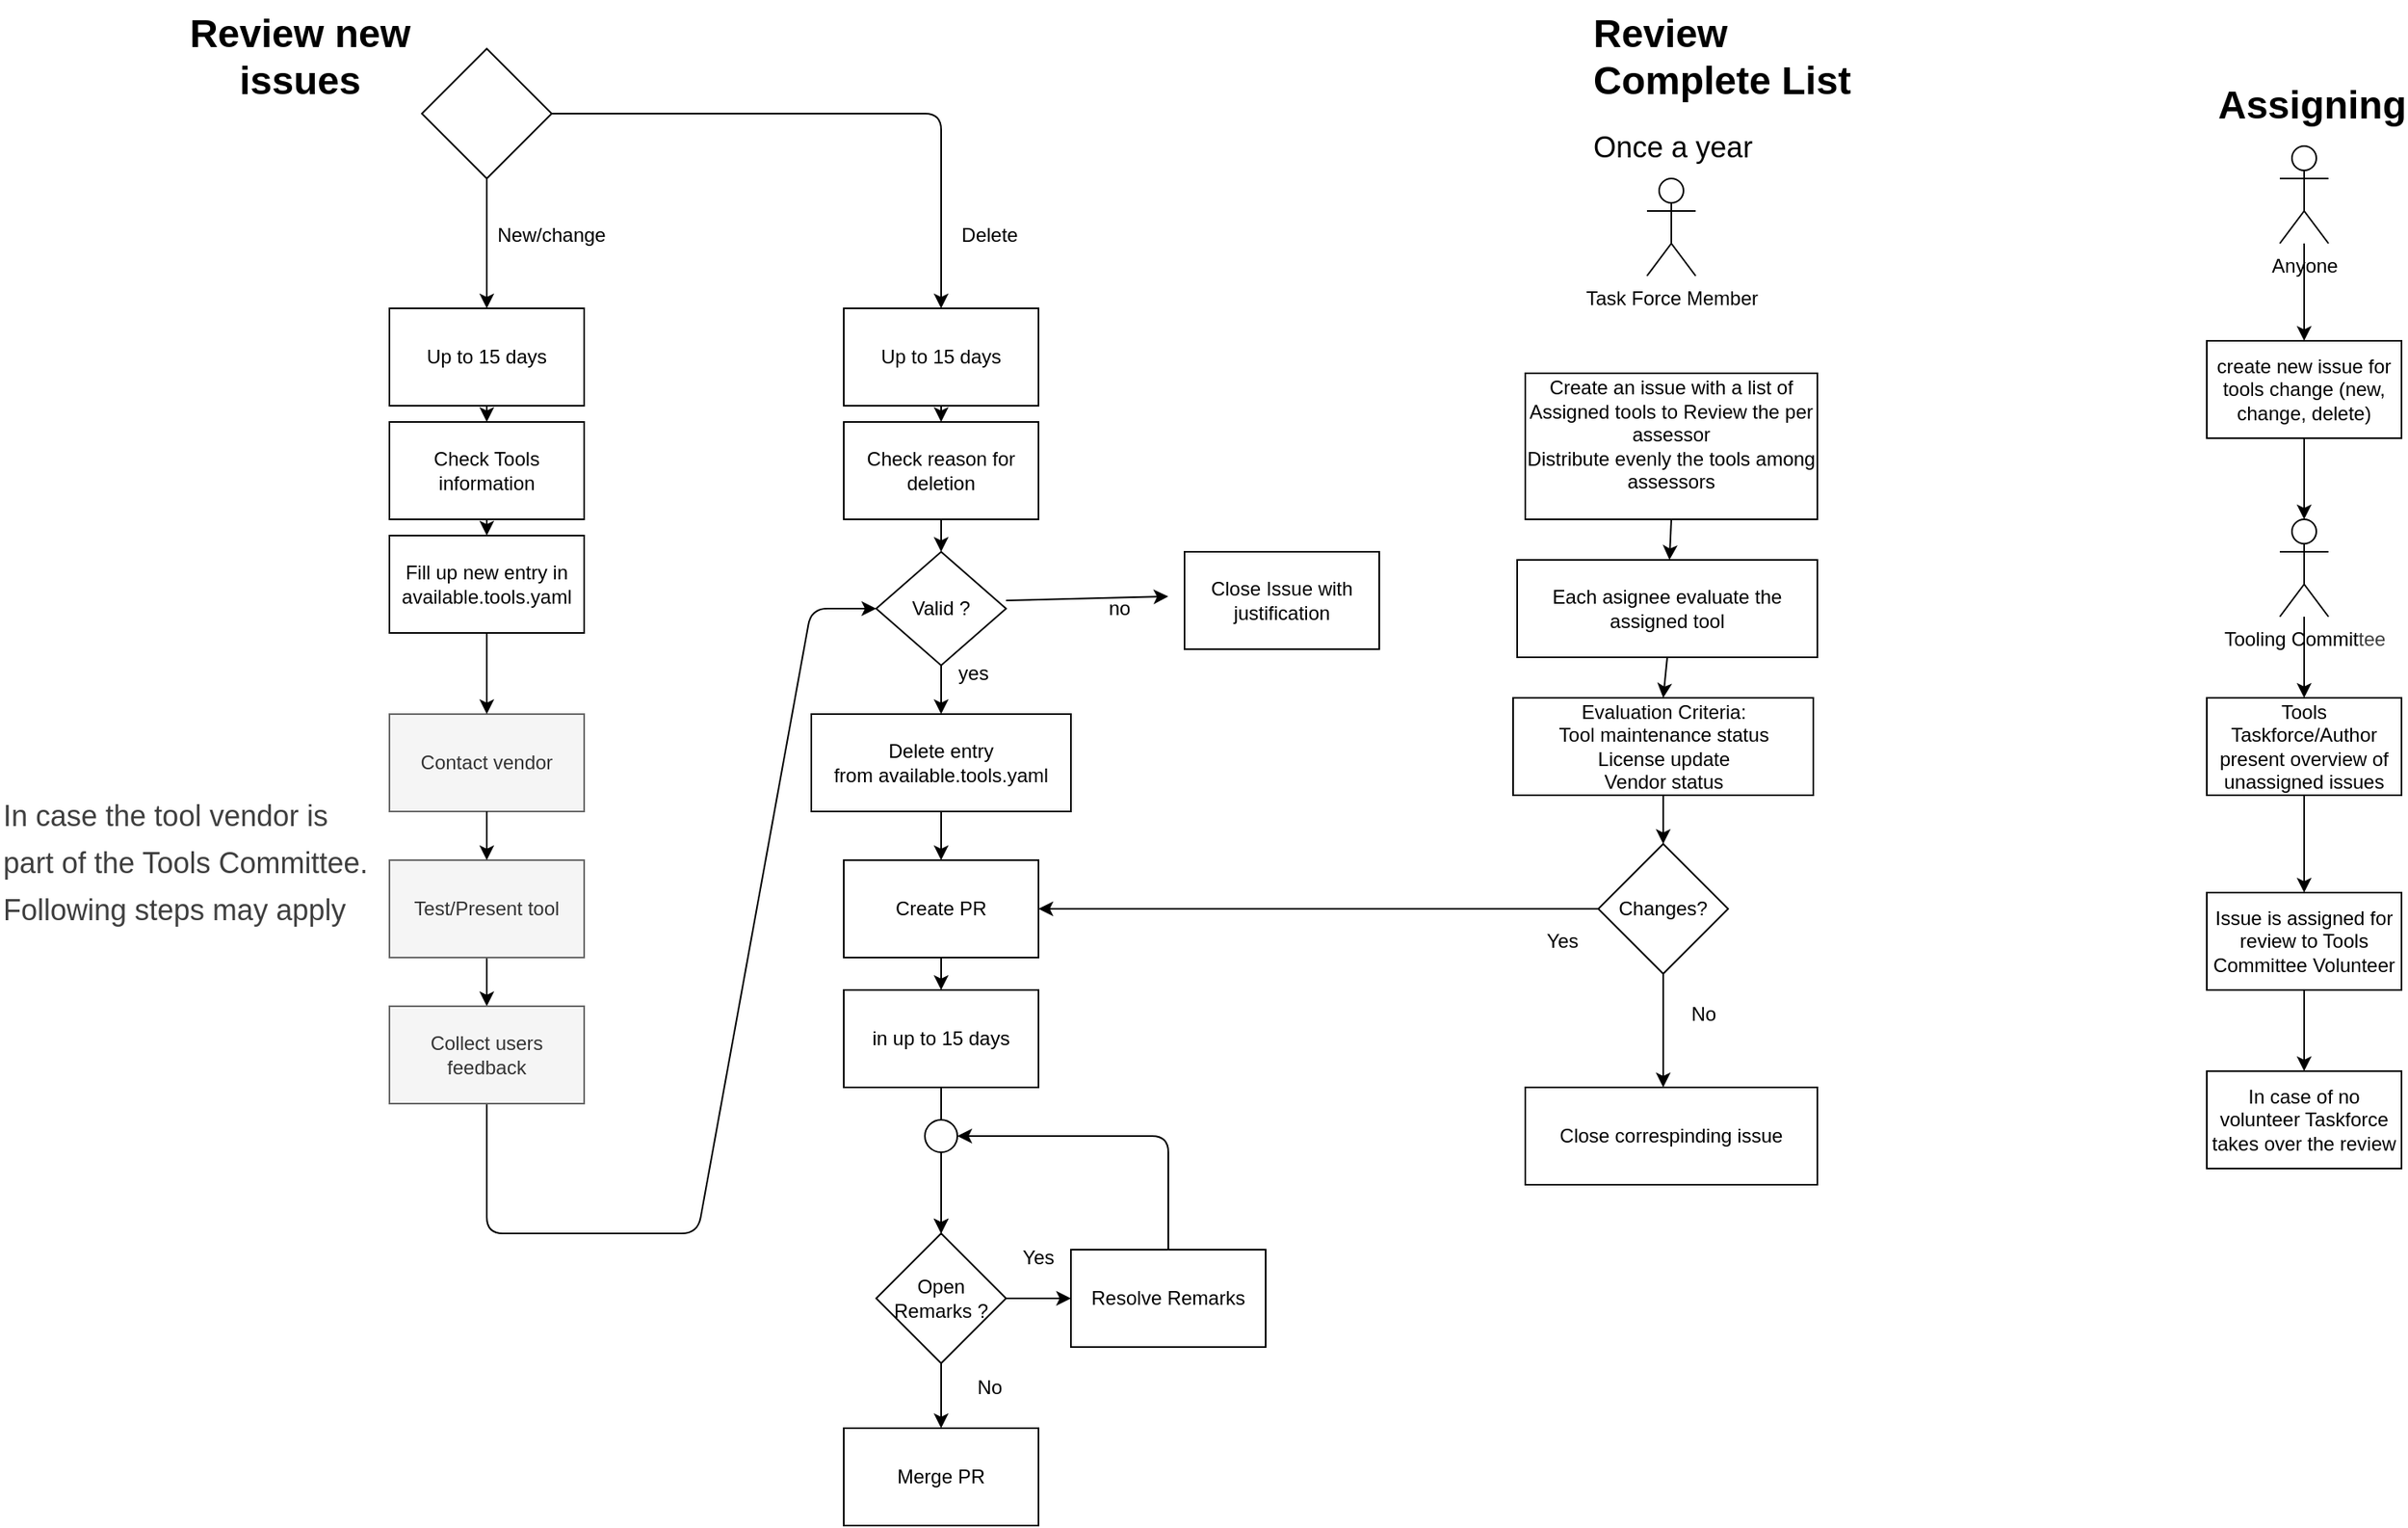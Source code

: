 <mxfile>
    <diagram id="71cKhoaIiyQq-HwKv9LM" name="Page-1">
        <mxGraphModel dx="1811" dy="1124" grid="1" gridSize="10" guides="1" tooltips="1" connect="1" arrows="1" fold="1" page="1" pageScale="1" pageWidth="850" pageHeight="1100" math="0" shadow="0">
            <root>
                <mxCell id="0"/>
                <mxCell id="1" parent="0"/>
                <mxCell id="2" value="create new issue for tools change (new, change, delete)" style="rounded=0;whiteSpace=wrap;html=1;" parent="1" vertex="1">
                    <mxGeometry x="1500" y="210" width="120" height="60" as="geometry"/>
                </mxCell>
                <mxCell id="4" value="" style="edgeStyle=none;html=1;" parent="1" source="3" target="2" edge="1">
                    <mxGeometry relative="1" as="geometry"/>
                </mxCell>
                <mxCell id="3" value="Anyone" style="shape=umlActor;verticalLabelPosition=bottom;verticalAlign=top;html=1;outlineConnect=0;" parent="1" vertex="1">
                    <mxGeometry x="1545" y="90" width="30" height="60" as="geometry"/>
                </mxCell>
                <mxCell id="5" value="Tooling Commit&lt;span style=&quot;color: rgb(63, 63, 63); background-color: transparent;&quot;&gt;tee&lt;/span&gt;" style="shape=umlActor;verticalLabelPosition=bottom;verticalAlign=top;html=1;outlineConnect=0;" parent="1" vertex="1">
                    <mxGeometry x="1545" y="320" width="30" height="60" as="geometry"/>
                </mxCell>
                <mxCell id="6" value="" style="endArrow=classic;html=1;exitX=0.5;exitY=1;exitDx=0;exitDy=0;" parent="1" source="2" target="5" edge="1">
                    <mxGeometry width="50" height="50" relative="1" as="geometry">
                        <mxPoint x="1670" y="280" as="sourcePoint"/>
                        <mxPoint x="1720" y="230" as="targetPoint"/>
                    </mxGeometry>
                </mxCell>
                <mxCell id="7" value="Tools Taskforce/Author present overview of unassigned issues" style="rounded=0;whiteSpace=wrap;html=1;" parent="1" vertex="1">
                    <mxGeometry x="1500" y="430" width="120" height="60" as="geometry"/>
                </mxCell>
                <mxCell id="8" value="" style="endArrow=classic;html=1;entryX=0.5;entryY=0;entryDx=0;entryDy=0;" parent="1" source="5" target="7" edge="1">
                    <mxGeometry width="50" height="50" relative="1" as="geometry">
                        <mxPoint x="1760" y="300" as="sourcePoint"/>
                        <mxPoint x="1810" y="250" as="targetPoint"/>
                    </mxGeometry>
                </mxCell>
                <mxCell id="9" value="Issue is assigned for review to Tools Committee Volunteer" style="rounded=0;whiteSpace=wrap;html=1;" parent="1" vertex="1">
                    <mxGeometry x="1500" y="550" width="120" height="60" as="geometry"/>
                </mxCell>
                <mxCell id="10" value="In case of no volunteer Taskforce takes over the review" style="rounded=0;whiteSpace=wrap;html=1;" parent="1" vertex="1">
                    <mxGeometry x="1500" y="660" width="120" height="60" as="geometry"/>
                </mxCell>
                <mxCell id="11" value="" style="endArrow=classic;html=1;exitX=0.5;exitY=1;exitDx=0;exitDy=0;entryX=0.5;entryY=0;entryDx=0;entryDy=0;" parent="1" source="7" target="9" edge="1">
                    <mxGeometry width="50" height="50" relative="1" as="geometry">
                        <mxPoint x="1480" y="580" as="sourcePoint"/>
                        <mxPoint x="1530" y="530" as="targetPoint"/>
                    </mxGeometry>
                </mxCell>
                <mxCell id="12" value="" style="endArrow=classic;html=1;entryX=0.5;entryY=0;entryDx=0;entryDy=0;exitX=0.5;exitY=1;exitDx=0;exitDy=0;" parent="1" source="9" target="10" edge="1">
                    <mxGeometry width="50" height="50" relative="1" as="geometry">
                        <mxPoint x="1480" y="580" as="sourcePoint"/>
                        <mxPoint x="1530" y="530" as="targetPoint"/>
                    </mxGeometry>
                </mxCell>
                <mxCell id="75" style="edgeStyle=none;html=1;exitX=0.5;exitY=1;exitDx=0;exitDy=0;" edge="1" parent="1" source="15" target="18">
                    <mxGeometry relative="1" as="geometry"/>
                </mxCell>
                <mxCell id="15" value="Check Tools information" style="rounded=0;whiteSpace=wrap;html=1;" parent="1" vertex="1">
                    <mxGeometry x="380" y="260" width="120" height="60" as="geometry"/>
                </mxCell>
                <mxCell id="16" value="&lt;font style=&quot;font-size: 24px;&quot;&gt;&lt;b&gt;Assigning&lt;/b&gt;&lt;/font&gt;" style="text;html=1;align=center;verticalAlign=middle;whiteSpace=wrap;rounded=0;" parent="1" vertex="1">
                    <mxGeometry x="1535" y="50" width="60" height="30" as="geometry"/>
                </mxCell>
                <mxCell id="17" value="&lt;font style=&quot;font-size: 24px;&quot;&gt;&lt;b style=&quot;&quot;&gt;Review new issues&lt;/b&gt;&lt;/font&gt;" style="text;html=1;align=center;verticalAlign=middle;whiteSpace=wrap;rounded=0;" parent="1" vertex="1">
                    <mxGeometry x="220" y="20" width="210" height="30" as="geometry"/>
                </mxCell>
                <mxCell id="18" value="Fill up new entry in available.tools.yaml" style="rounded=0;whiteSpace=wrap;html=1;" parent="1" vertex="1">
                    <mxGeometry x="380" y="330" width="120" height="60" as="geometry"/>
                </mxCell>
                <mxCell id="19" value="Contact vendor" style="rounded=0;whiteSpace=wrap;html=1;fillColor=#f5f5f5;fontColor=#333333;strokeColor=#666666;" parent="1" vertex="1">
                    <mxGeometry x="380" y="440" width="120" height="60" as="geometry"/>
                </mxCell>
                <mxCell id="81" style="edgeStyle=none;html=1;exitX=0.5;exitY=1;exitDx=0;exitDy=0;entryX=0.5;entryY=0;entryDx=0;entryDy=0;" edge="1" parent="1" source="20" target="21">
                    <mxGeometry relative="1" as="geometry"/>
                </mxCell>
                <mxCell id="20" value="Test/Present tool" style="rounded=0;whiteSpace=wrap;html=1;fillColor=#f5f5f5;fontColor=#333333;strokeColor=#666666;" parent="1" vertex="1">
                    <mxGeometry x="380" y="530" width="120" height="60" as="geometry"/>
                </mxCell>
                <mxCell id="78" style="edgeStyle=none;html=1;exitX=0.5;exitY=1;exitDx=0;exitDy=0;entryX=0;entryY=0.5;entryDx=0;entryDy=0;" edge="1" parent="1" source="21" target="36">
                    <mxGeometry relative="1" as="geometry">
                        <mxPoint x="595" y="730" as="targetPoint"/>
                        <mxPoint x="425" y="730" as="sourcePoint"/>
                        <Array as="points">
                            <mxPoint x="440" y="760"/>
                            <mxPoint x="570" y="760"/>
                            <mxPoint x="640" y="375"/>
                        </Array>
                    </mxGeometry>
                </mxCell>
                <mxCell id="21" value="Collect users feedback" style="rounded=0;whiteSpace=wrap;html=1;fillColor=#f5f5f5;fontColor=#333333;strokeColor=#666666;" parent="1" vertex="1">
                    <mxGeometry x="380" y="620" width="120" height="60" as="geometry"/>
                </mxCell>
                <mxCell id="74" style="edgeStyle=none;html=1;exitX=0.5;exitY=1;exitDx=0;exitDy=0;" edge="1" parent="1" source="23" target="15">
                    <mxGeometry relative="1" as="geometry"/>
                </mxCell>
                <mxCell id="23" value="Up to 15 days" style="rounded=0;whiteSpace=wrap;html=1;" parent="1" vertex="1">
                    <mxGeometry x="380" y="190" width="120" height="60" as="geometry"/>
                </mxCell>
                <mxCell id="24" value="" style="rhombus;whiteSpace=wrap;html=1;" parent="1" vertex="1">
                    <mxGeometry x="400" y="30" width="80" height="80" as="geometry"/>
                </mxCell>
                <mxCell id="25" value="" style="endArrow=classic;html=1;exitX=0.5;exitY=1;exitDx=0;exitDy=0;entryX=0.5;entryY=0;entryDx=0;entryDy=0;" parent="1" source="24" target="23" edge="1">
                    <mxGeometry width="50" height="50" relative="1" as="geometry">
                        <mxPoint x="510" y="230" as="sourcePoint"/>
                        <mxPoint x="600" y="130" as="targetPoint"/>
                    </mxGeometry>
                </mxCell>
                <mxCell id="26" value="New/change" style="text;html=1;align=center;verticalAlign=middle;whiteSpace=wrap;rounded=0;" parent="1" vertex="1">
                    <mxGeometry x="450" y="130" width="60" height="30" as="geometry"/>
                </mxCell>
                <mxCell id="27" value="Check reason for deletion" style="rounded=0;whiteSpace=wrap;html=1;" parent="1" vertex="1">
                    <mxGeometry x="660" y="260" width="120" height="60" as="geometry"/>
                </mxCell>
                <mxCell id="28" value="Close Issue with justification" style="rounded=0;whiteSpace=wrap;html=1;" parent="1" vertex="1">
                    <mxGeometry x="870" y="340" width="120" height="60" as="geometry"/>
                </mxCell>
                <mxCell id="29" value="Delete entry from&amp;nbsp;&lt;span style=&quot;color: rgb(0, 0, 0);&quot;&gt;available.tools.yaml&lt;/span&gt;" style="rounded=0;whiteSpace=wrap;html=1;" parent="1" vertex="1">
                    <mxGeometry x="640" y="440" width="160" height="60" as="geometry"/>
                </mxCell>
                <mxCell id="30" value="Create PR" style="rounded=0;whiteSpace=wrap;html=1;" parent="1" vertex="1">
                    <mxGeometry x="660" y="530" width="120" height="60" as="geometry"/>
                </mxCell>
                <mxCell id="52" style="edgeStyle=none;html=1;entryX=0.5;entryY=0;entryDx=0;entryDy=0;" parent="1" source="31" target="44" edge="1">
                    <mxGeometry relative="1" as="geometry"/>
                </mxCell>
                <mxCell id="31" value="in up to 15 days" style="rounded=0;whiteSpace=wrap;html=1;" parent="1" vertex="1">
                    <mxGeometry x="660" y="610" width="120" height="60" as="geometry"/>
                </mxCell>
                <mxCell id="32" value="Resolve Remarks" style="rounded=0;whiteSpace=wrap;html=1;" parent="1" vertex="1">
                    <mxGeometry x="800" y="770" width="120" height="60" as="geometry"/>
                </mxCell>
                <mxCell id="76" style="edgeStyle=none;html=1;exitX=0.5;exitY=1;exitDx=0;exitDy=0;" edge="1" parent="1" source="33" target="27">
                    <mxGeometry relative="1" as="geometry"/>
                </mxCell>
                <mxCell id="33" value="Up to 15 days" style="rounded=0;whiteSpace=wrap;html=1;" parent="1" vertex="1">
                    <mxGeometry x="660" y="190" width="120" height="60" as="geometry"/>
                </mxCell>
                <mxCell id="34" value="" style="endArrow=classic;html=1;exitX=1;exitY=0.5;exitDx=0;exitDy=0;entryX=0.5;entryY=0;entryDx=0;entryDy=0;" parent="1" source="24" target="33" edge="1">
                    <mxGeometry width="50" height="50" relative="1" as="geometry">
                        <mxPoint x="630" y="110" as="sourcePoint"/>
                        <mxPoint x="680" y="60" as="targetPoint"/>
                        <Array as="points">
                            <mxPoint x="720" y="70"/>
                        </Array>
                    </mxGeometry>
                </mxCell>
                <mxCell id="35" value="Delete" style="text;html=1;align=center;verticalAlign=middle;whiteSpace=wrap;rounded=0;" parent="1" vertex="1">
                    <mxGeometry x="720" y="130" width="60" height="30" as="geometry"/>
                </mxCell>
                <mxCell id="36" value="Valid ?" style="rhombus;whiteSpace=wrap;html=1;" parent="1" vertex="1">
                    <mxGeometry x="680" y="340" width="80" height="70" as="geometry"/>
                </mxCell>
                <mxCell id="38" value="" style="endArrow=classic;html=1;entryX=1;entryY=0.25;entryDx=0;entryDy=0;" parent="1" target="39" edge="1">
                    <mxGeometry width="50" height="50" relative="1" as="geometry">
                        <mxPoint x="760" y="370" as="sourcePoint"/>
                        <mxPoint x="770" y="530" as="targetPoint"/>
                    </mxGeometry>
                </mxCell>
                <mxCell id="39" value="no" style="text;html=1;align=center;verticalAlign=middle;whiteSpace=wrap;rounded=0;" parent="1" vertex="1">
                    <mxGeometry x="800" y="360" width="60" height="30" as="geometry"/>
                </mxCell>
                <mxCell id="40" value="" style="endArrow=classic;html=1;exitX=0.5;exitY=1;exitDx=0;exitDy=0;entryX=0.5;entryY=0;entryDx=0;entryDy=0;" parent="1" source="36" target="29" edge="1">
                    <mxGeometry width="50" height="50" relative="1" as="geometry">
                        <mxPoint x="720" y="580" as="sourcePoint"/>
                        <mxPoint x="770" y="530" as="targetPoint"/>
                    </mxGeometry>
                </mxCell>
                <mxCell id="41" value="yes" style="text;html=1;align=center;verticalAlign=middle;whiteSpace=wrap;rounded=0;" parent="1" vertex="1">
                    <mxGeometry x="710" y="400" width="60" height="30" as="geometry"/>
                </mxCell>
                <mxCell id="43" value="" style="endArrow=classic;html=1;exitX=0.5;exitY=1;exitDx=0;exitDy=0;entryX=0.5;entryY=0;entryDx=0;entryDy=0;" parent="1" source="29" target="30" edge="1">
                    <mxGeometry width="50" height="50" relative="1" as="geometry">
                        <mxPoint x="720" y="580" as="sourcePoint"/>
                        <mxPoint x="770" y="530" as="targetPoint"/>
                    </mxGeometry>
                </mxCell>
                <mxCell id="53" value="" style="edgeStyle=none;html=1;" parent="1" source="44" target="45" edge="1">
                    <mxGeometry relative="1" as="geometry"/>
                </mxCell>
                <mxCell id="44" value="Open Remarks ?" style="rhombus;whiteSpace=wrap;html=1;" parent="1" vertex="1">
                    <mxGeometry x="680" y="760" width="80" height="80" as="geometry"/>
                </mxCell>
                <mxCell id="45" value="Merge PR" style="rounded=0;whiteSpace=wrap;html=1;" parent="1" vertex="1">
                    <mxGeometry x="660" y="880" width="120" height="60" as="geometry"/>
                </mxCell>
                <mxCell id="48" value="" style="ellipse;whiteSpace=wrap;html=1;aspect=fixed;" parent="1" vertex="1">
                    <mxGeometry x="710" y="690" width="20" height="20" as="geometry"/>
                </mxCell>
                <mxCell id="49" value="" style="endArrow=classic;html=1;exitX=0.5;exitY=0;exitDx=0;exitDy=0;entryX=1;entryY=0.5;entryDx=0;entryDy=0;" parent="1" source="32" target="48" edge="1">
                    <mxGeometry width="50" height="50" relative="1" as="geometry">
                        <mxPoint x="720" y="700" as="sourcePoint"/>
                        <mxPoint x="770" y="650" as="targetPoint"/>
                        <Array as="points">
                            <mxPoint x="860" y="700"/>
                        </Array>
                    </mxGeometry>
                </mxCell>
                <mxCell id="50" value="" style="endArrow=classic;html=1;entryX=0.5;entryY=0;entryDx=0;entryDy=0;" parent="1" target="44" edge="1">
                    <mxGeometry width="50" height="50" relative="1" as="geometry">
                        <mxPoint x="720" y="710" as="sourcePoint"/>
                        <mxPoint x="770" y="650" as="targetPoint"/>
                    </mxGeometry>
                </mxCell>
                <mxCell id="54" value="" style="endArrow=classic;html=1;exitX=1;exitY=0.5;exitDx=0;exitDy=0;entryX=0;entryY=0.5;entryDx=0;entryDy=0;" parent="1" source="44" target="32" edge="1">
                    <mxGeometry width="50" height="50" relative="1" as="geometry">
                        <mxPoint x="720" y="700" as="sourcePoint"/>
                        <mxPoint x="770" y="650" as="targetPoint"/>
                    </mxGeometry>
                </mxCell>
                <mxCell id="56" value="" style="endArrow=classic;html=1;exitX=0.5;exitY=1;exitDx=0;exitDy=0;entryX=0.5;entryY=0;entryDx=0;entryDy=0;" parent="1" source="30" target="31" edge="1">
                    <mxGeometry width="50" height="50" relative="1" as="geometry">
                        <mxPoint x="730" y="670" as="sourcePoint"/>
                        <mxPoint x="780" y="620" as="targetPoint"/>
                    </mxGeometry>
                </mxCell>
                <mxCell id="57" value="&lt;h1 style=&quot;margin-top: 0px;&quot;&gt;&lt;span style=&quot;color: rgb(63, 63, 63); background-color: transparent; font-weight: normal;&quot;&gt;&lt;font style=&quot;font-size: 18px;&quot;&gt;In case the tool vendor is part of the Tools Committee. Following steps may apply&lt;/font&gt;&lt;/span&gt;&lt;/h1&gt;" style="text;html=1;whiteSpace=wrap;overflow=hidden;rounded=0;" parent="1" vertex="1">
                    <mxGeometry x="140" y="480" width="230" height="100" as="geometry"/>
                </mxCell>
                <mxCell id="58" value="" style="endArrow=classic;html=1;exitX=0.5;exitY=1;exitDx=0;exitDy=0;entryX=0.5;entryY=0;entryDx=0;entryDy=0;" parent="1" source="18" target="19" edge="1">
                    <mxGeometry width="50" height="50" relative="1" as="geometry">
                        <mxPoint x="530" y="590" as="sourcePoint"/>
                        <mxPoint x="440" y="480" as="targetPoint"/>
                    </mxGeometry>
                </mxCell>
                <mxCell id="63" value="&lt;h1 style=&quot;margin-top: 0px;&quot;&gt;Review Complete List&lt;/h1&gt;&lt;p&gt;&lt;font style=&quot;font-size: 18px;&quot;&gt;O&lt;font style=&quot;&quot;&gt;nce a year&lt;/font&gt;&lt;/font&gt;&lt;/p&gt;" style="text;html=1;whiteSpace=wrap;overflow=hidden;rounded=0;" parent="1" vertex="1">
                    <mxGeometry x="1120" width="180" height="120" as="geometry"/>
                </mxCell>
                <mxCell id="64" value="Task Force Member" style="shape=umlActor;verticalLabelPosition=bottom;verticalAlign=top;html=1;outlineConnect=0;" parent="1" vertex="1">
                    <mxGeometry x="1155" y="110" width="30" height="60" as="geometry"/>
                </mxCell>
                <mxCell id="88" style="edgeStyle=none;html=1;exitX=0.5;exitY=1;exitDx=0;exitDy=0;" edge="1" parent="1" source="65" target="66">
                    <mxGeometry relative="1" as="geometry"/>
                </mxCell>
                <mxCell id="65" value="Create an issue with a list of Assigned tools to Review the per assessor&lt;div&gt;Distribute evenly the tools among assessors&lt;/div&gt;&lt;div&gt;&lt;br&gt;&lt;/div&gt;" style="rounded=0;whiteSpace=wrap;html=1;" parent="1" vertex="1">
                    <mxGeometry x="1080" y="230" width="180" height="90" as="geometry"/>
                </mxCell>
                <mxCell id="87" style="edgeStyle=none;html=1;exitX=0.5;exitY=1;exitDx=0;exitDy=0;entryX=0.5;entryY=0;entryDx=0;entryDy=0;" edge="1" parent="1" source="66" target="82">
                    <mxGeometry relative="1" as="geometry"/>
                </mxCell>
                <mxCell id="66" value="Each asignee evaluate the assigned tool" style="rounded=0;whiteSpace=wrap;html=1;" parent="1" vertex="1">
                    <mxGeometry x="1075" y="345" width="185" height="60" as="geometry"/>
                </mxCell>
                <mxCell id="68" value="Changes?" style="rhombus;whiteSpace=wrap;html=1;" parent="1" vertex="1">
                    <mxGeometry x="1125" y="520" width="80" height="80" as="geometry"/>
                </mxCell>
                <mxCell id="69" value="" style="endArrow=classic;html=1;entryX=1;entryY=0.5;entryDx=0;entryDy=0;exitX=0;exitY=0.5;exitDx=0;exitDy=0;" parent="1" source="68" target="30" edge="1">
                    <mxGeometry width="50" height="50" relative="1" as="geometry">
                        <mxPoint x="250" y="1190" as="sourcePoint"/>
                        <mxPoint x="540" y="740" as="targetPoint"/>
                    </mxGeometry>
                </mxCell>
                <mxCell id="70" value="" style="endArrow=classic;html=1;exitX=0.5;exitY=1;exitDx=0;exitDy=0;" parent="1" source="68" edge="1">
                    <mxGeometry width="50" height="50" relative="1" as="geometry">
                        <mxPoint x="1270" y="550" as="sourcePoint"/>
                        <mxPoint x="1165" y="670" as="targetPoint"/>
                    </mxGeometry>
                </mxCell>
                <mxCell id="71" value="Close correspinding issue" style="rounded=0;whiteSpace=wrap;html=1;" parent="1" vertex="1">
                    <mxGeometry x="1080" y="670" width="180" height="60" as="geometry"/>
                </mxCell>
                <mxCell id="72" value="No" style="text;html=1;align=center;verticalAlign=middle;whiteSpace=wrap;rounded=0;" parent="1" vertex="1">
                    <mxGeometry x="1160" y="610" width="60" height="30" as="geometry"/>
                </mxCell>
                <mxCell id="73" value="Yes" style="text;html=1;align=center;verticalAlign=middle;whiteSpace=wrap;rounded=0;" parent="1" vertex="1">
                    <mxGeometry x="1072.5" y="565" width="60" height="30" as="geometry"/>
                </mxCell>
                <mxCell id="77" style="edgeStyle=none;html=1;exitX=0.5;exitY=1;exitDx=0;exitDy=0;entryX=0.5;entryY=0;entryDx=0;entryDy=0;" edge="1" parent="1" source="27" target="36">
                    <mxGeometry relative="1" as="geometry"/>
                </mxCell>
                <mxCell id="80" style="edgeStyle=none;html=1;exitX=0.5;exitY=1;exitDx=0;exitDy=0;entryX=0.5;entryY=0;entryDx=0;entryDy=0;" edge="1" parent="1" source="19" target="20">
                    <mxGeometry relative="1" as="geometry"/>
                </mxCell>
                <mxCell id="86" style="edgeStyle=none;html=1;exitX=0.5;exitY=1;exitDx=0;exitDy=0;entryX=0.5;entryY=0;entryDx=0;entryDy=0;" edge="1" parent="1" source="82" target="68">
                    <mxGeometry relative="1" as="geometry"/>
                </mxCell>
                <mxCell id="82" value="Evaluation Criteria:&lt;br&gt;Tool maintenance status&lt;br&gt;License update&lt;br&gt;Vendor status" style="rounded=0;whiteSpace=wrap;html=1;" vertex="1" parent="1">
                    <mxGeometry x="1072.5" y="430" width="185" height="60" as="geometry"/>
                </mxCell>
                <mxCell id="89" value="Yes" style="text;html=1;align=center;verticalAlign=middle;whiteSpace=wrap;rounded=0;" vertex="1" parent="1">
                    <mxGeometry x="750" y="760" width="60" height="30" as="geometry"/>
                </mxCell>
                <mxCell id="90" value="No" style="text;html=1;align=center;verticalAlign=middle;whiteSpace=wrap;rounded=0;" vertex="1" parent="1">
                    <mxGeometry x="720" y="840" width="60" height="30" as="geometry"/>
                </mxCell>
            </root>
        </mxGraphModel>
    </diagram>
</mxfile>